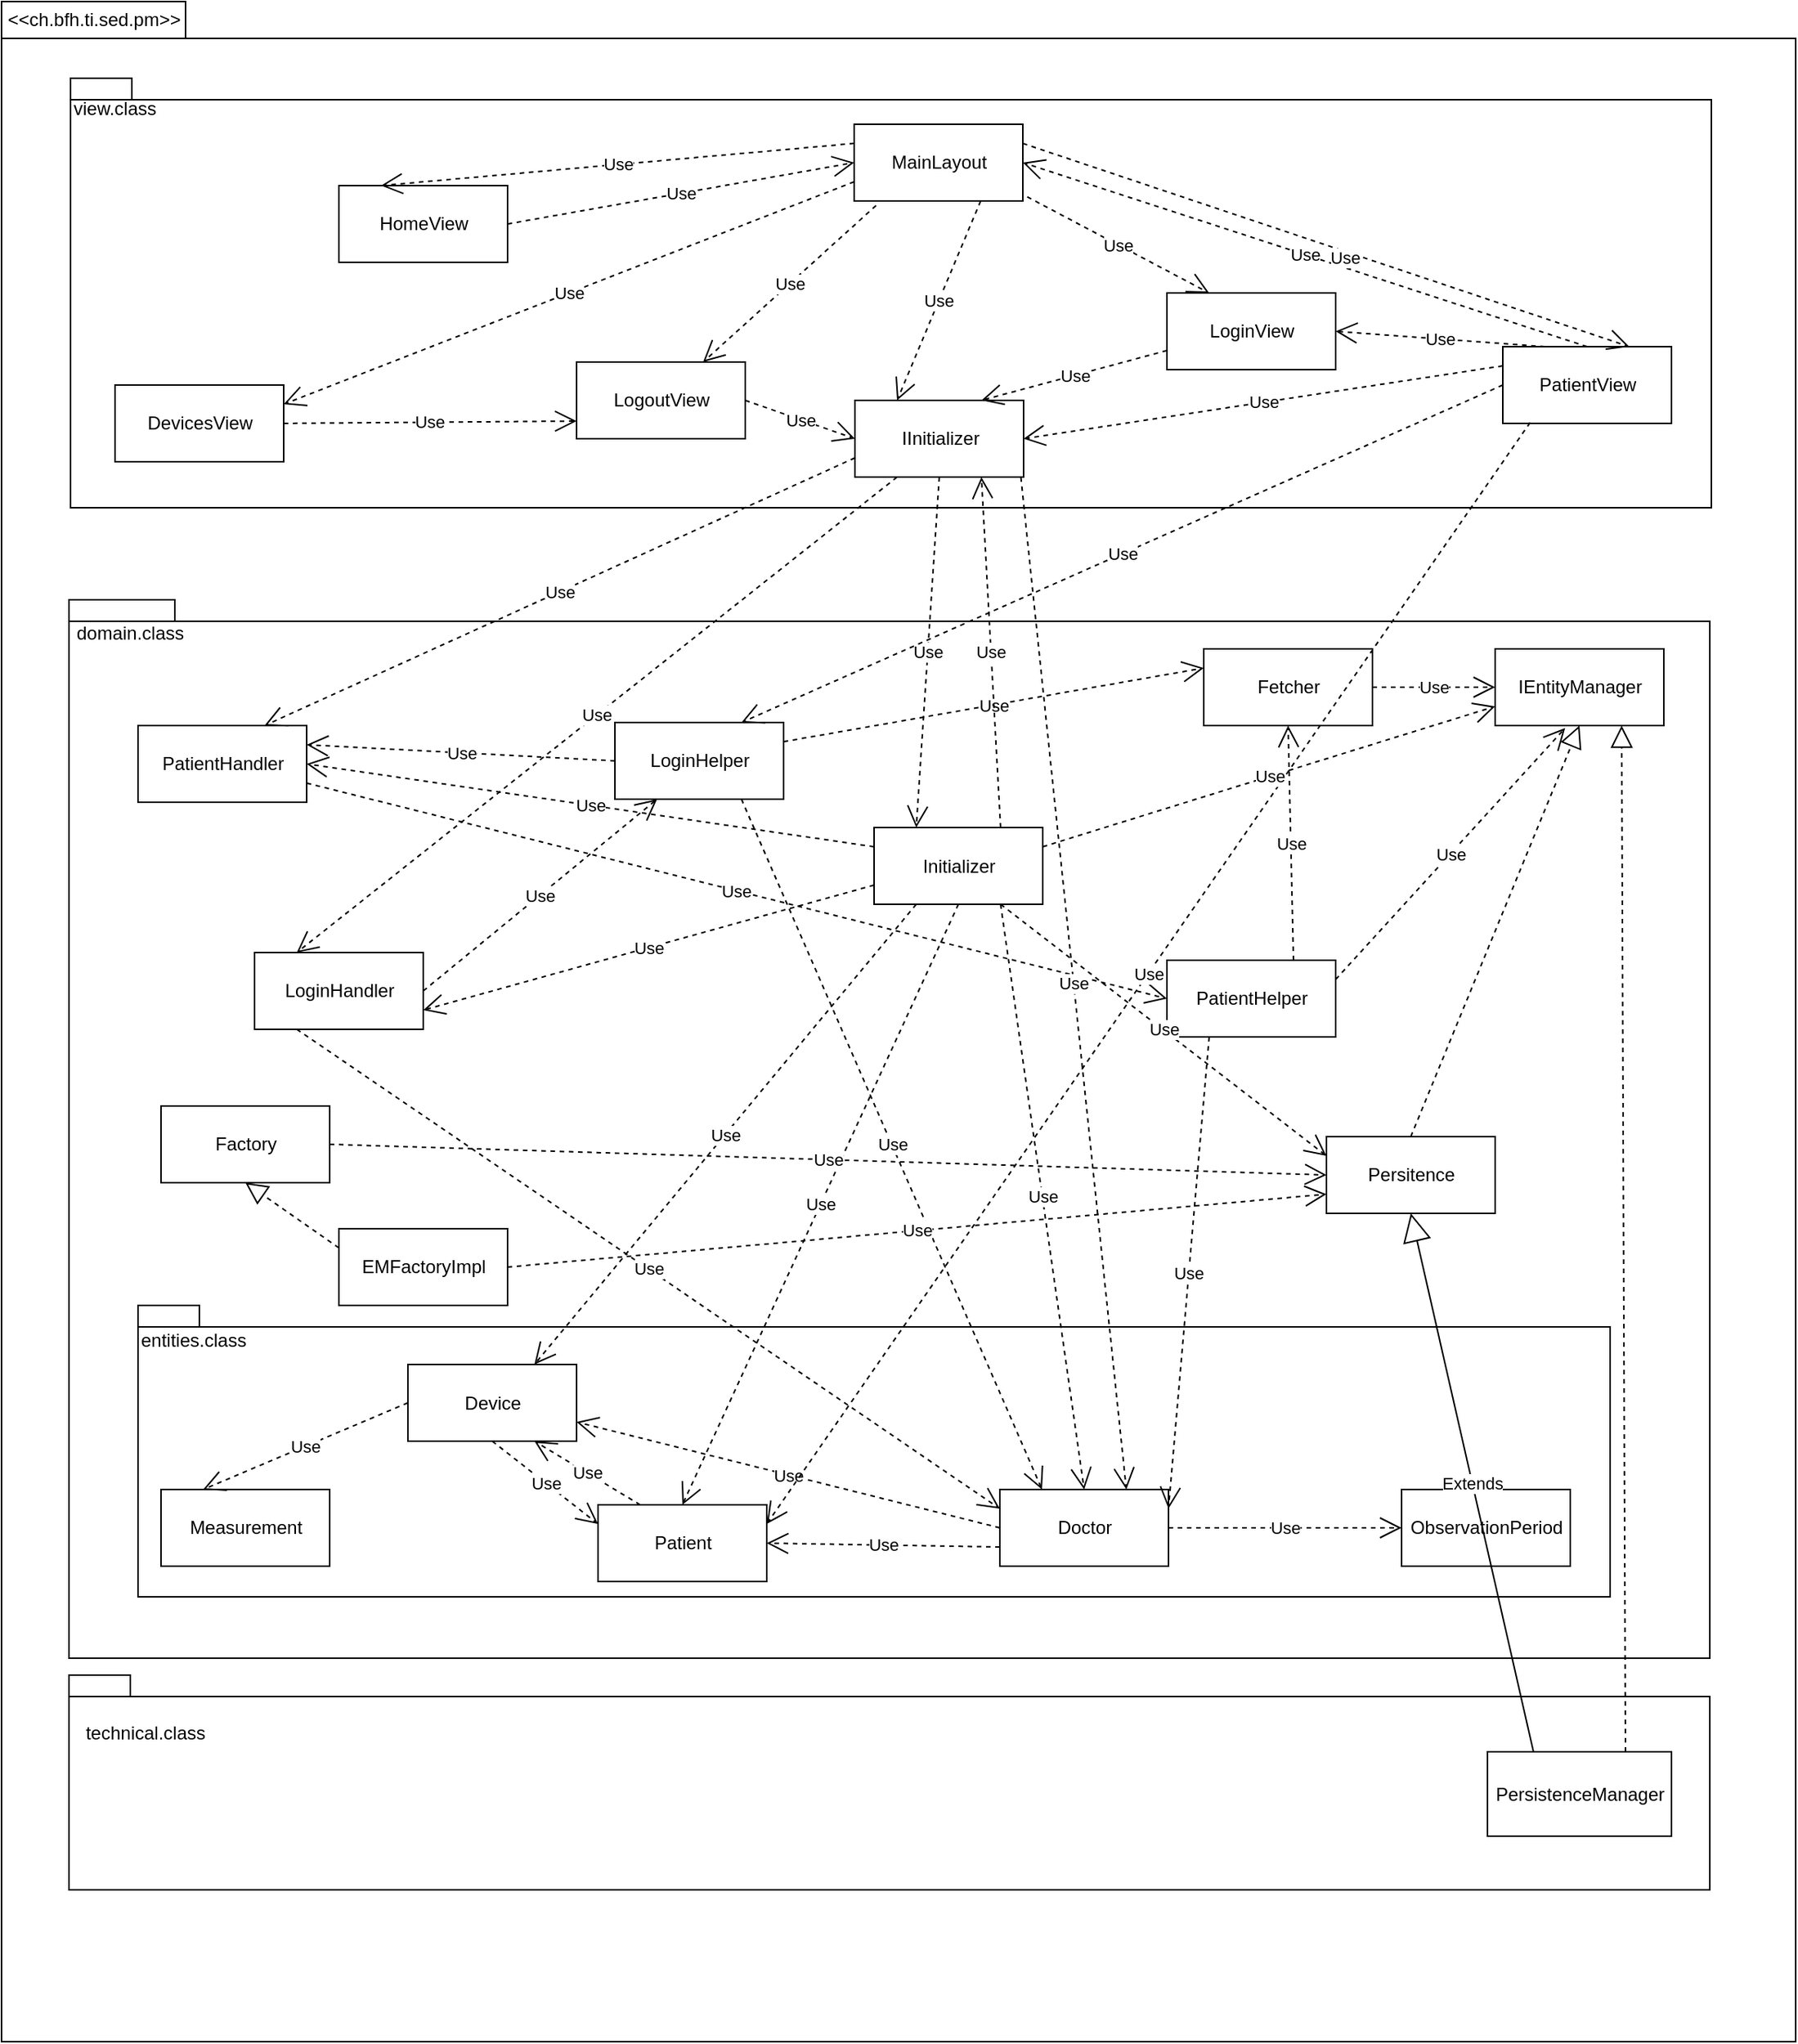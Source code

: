 <mxfile version="12.4.3" type="device" pages="1"><diagram name="Page-1" id="929967ad-93f9-6ef4-fab6-5d389245f69c"><mxGraphModel dx="2011" dy="1039" grid="1" gridSize="10" guides="1" tooltips="1" connect="1" arrows="1" fold="1" page="1" pageScale="1.5" pageWidth="1169" pageHeight="826" background="none" math="0" shadow="0"><root><mxCell id="0" style=";html=1;"/><mxCell id="1" style=";html=1;" parent="0"/><mxCell id="CKn9rcos1ckdmgz3SM7f-7" value="" style="shape=folder;fontStyle=1;spacingTop=10;tabWidth=40;tabHeight=14;tabPosition=left;html=1;" parent="1" vertex="1"><mxGeometry x="320" y="90" width="1170" height="1320" as="geometry"/></mxCell><mxCell id="CKn9rcos1ckdmgz3SM7f-8" value="&amp;lt;&amp;lt;ch.bfh.ti.sed.pm&amp;gt;&amp;gt;" style="html=1;" parent="1" vertex="1"><mxGeometry x="320" y="80" width="120" height="24" as="geometry"/></mxCell><mxCell id="CKn9rcos1ckdmgz3SM7f-10" value="" style="shape=folder;fontStyle=1;spacingTop=10;tabWidth=40;tabHeight=14;tabPosition=left;html=1;" parent="1" vertex="1"><mxGeometry x="365" y="130" width="1070" height="280" as="geometry"/></mxCell><mxCell id="CKn9rcos1ckdmgz3SM7f-11" value="" style="shape=folder;fontStyle=1;spacingTop=10;tabWidth=40;tabHeight=14;tabPosition=left;html=1;" parent="1" vertex="1"><mxGeometry x="364" y="470" width="1070" height="690" as="geometry"/></mxCell><mxCell id="CKn9rcos1ckdmgz3SM7f-12" value="domain.class" style="text;html=1;strokeColor=none;fillColor=none;align=center;verticalAlign=middle;whiteSpace=wrap;rounded=0;" parent="1" vertex="1"><mxGeometry x="384" y="482" width="40" height="20" as="geometry"/></mxCell><mxCell id="CKn9rcos1ckdmgz3SM7f-13" value="view.class" style="text;html=1;strokeColor=none;fillColor=none;align=center;verticalAlign=middle;whiteSpace=wrap;rounded=0;" parent="1" vertex="1"><mxGeometry x="374" y="140" width="40" height="20" as="geometry"/></mxCell><mxCell id="CKn9rcos1ckdmgz3SM7f-14" value="" style="shape=folder;fontStyle=1;spacingTop=10;tabWidth=40;tabHeight=14;tabPosition=left;html=1;" parent="1" vertex="1"><mxGeometry x="364" y="1171" width="1070" height="140" as="geometry"/></mxCell><mxCell id="CKn9rcos1ckdmgz3SM7f-16" value="technical.class" style="text;align=center;fontStyle=0;verticalAlign=middle;spacingLeft=3;spacingRight=3;strokeColor=none;rotatable=0;points=[[0,0.5],[1,0.5]];portConstraint=eastwest;" parent="1" vertex="1"><mxGeometry x="374" y="1195" width="80" height="26" as="geometry"/></mxCell><mxCell id="CKn9rcos1ckdmgz3SM7f-17" value="PersistenceManager" style="html=1;" parent="1" vertex="1"><mxGeometry x="1289" y="1221" width="120" height="55" as="geometry"/></mxCell><mxCell id="CKn9rcos1ckdmgz3SM7f-18" value="DevicesView" style="html=1;" parent="1" vertex="1"><mxGeometry x="394" y="330" width="110" height="50" as="geometry"/></mxCell><mxCell id="CKn9rcos1ckdmgz3SM7f-19" value="IInitializer" style="html=1;" parent="1" vertex="1"><mxGeometry x="876.5" y="340" width="110" height="50" as="geometry"/></mxCell><mxCell id="CKn9rcos1ckdmgz3SM7f-20" value="LoginView" style="html=1;" parent="1" vertex="1"><mxGeometry x="1080" y="270" width="110" height="50" as="geometry"/></mxCell><mxCell id="CKn9rcos1ckdmgz3SM7f-21" value="LogoutView" style="html=1;" parent="1" vertex="1"><mxGeometry x="695" y="315" width="110" height="50" as="geometry"/></mxCell><mxCell id="CKn9rcos1ckdmgz3SM7f-22" value="MainLayout" style="html=1;" parent="1" vertex="1"><mxGeometry x="876" y="160" width="110" height="50" as="geometry"/></mxCell><mxCell id="CKn9rcos1ckdmgz3SM7f-23" value="PatientView" style="html=1;" parent="1" vertex="1"><mxGeometry x="1299" y="305" width="110" height="50" as="geometry"/></mxCell><mxCell id="CKn9rcos1ckdmgz3SM7f-24" value="HomeView" style="html=1;" parent="1" vertex="1"><mxGeometry x="540" y="200" width="110" height="50" as="geometry"/></mxCell><mxCell id="CKn9rcos1ckdmgz3SM7f-29" value="LoginHandler" style="html=1;" parent="1" vertex="1"><mxGeometry x="485" y="700" width="110" height="50" as="geometry"/></mxCell><mxCell id="CKn9rcos1ckdmgz3SM7f-31" value="PatientHandler" style="html=1;" parent="1" vertex="1"><mxGeometry x="409" y="552" width="110" height="50" as="geometry"/></mxCell><mxCell id="CKn9rcos1ckdmgz3SM7f-32" value="PatientHelper" style="html=1;" parent="1" vertex="1"><mxGeometry x="1080" y="705" width="110" height="50" as="geometry"/></mxCell><mxCell id="CKn9rcos1ckdmgz3SM7f-33" value="Fetcher" style="html=1;" parent="1" vertex="1"><mxGeometry x="1104" y="502" width="110" height="50" as="geometry"/></mxCell><mxCell id="CKn9rcos1ckdmgz3SM7f-34" value="IEntityManager" style="html=1;" parent="1" vertex="1"><mxGeometry x="1294" y="502" width="110" height="50" as="geometry"/></mxCell><mxCell id="CKn9rcos1ckdmgz3SM7f-35" value="" style="shape=folder;fontStyle=1;spacingTop=10;tabWidth=40;tabHeight=14;tabPosition=left;html=1;" parent="1" vertex="1"><mxGeometry x="409" y="930" width="960" height="190" as="geometry"/></mxCell><mxCell id="CKn9rcos1ckdmgz3SM7f-36" value="entities.class" style="text;html=1;" parent="1" vertex="1"><mxGeometry x="409" y="938.5" width="100" height="30" as="geometry"/></mxCell><mxCell id="CKn9rcos1ckdmgz3SM7f-37" value="Device" style="html=1;" parent="1" vertex="1"><mxGeometry x="585" y="968.5" width="110" height="50" as="geometry"/></mxCell><mxCell id="CKn9rcos1ckdmgz3SM7f-38" value="Doctor" style="html=1;" parent="1" vertex="1"><mxGeometry x="971" y="1050" width="110" height="50" as="geometry"/></mxCell><mxCell id="CKn9rcos1ckdmgz3SM7f-39" value="Measurement" style="html=1;" parent="1" vertex="1"><mxGeometry x="424" y="1050" width="110" height="50" as="geometry"/></mxCell><mxCell id="CKn9rcos1ckdmgz3SM7f-40" value="Patient" style="html=1;" parent="1" vertex="1"><mxGeometry x="709" y="1060" width="110" height="50" as="geometry"/></mxCell><mxCell id="CKn9rcos1ckdmgz3SM7f-41" value="ObservationPeriod" style="html=1;" parent="1" vertex="1"><mxGeometry x="1233" y="1050" width="110" height="50" as="geometry"/></mxCell><mxCell id="CKn9rcos1ckdmgz3SM7f-45" value="Use" style="endArrow=open;endSize=12;dashed=1;html=1;exitX=0.5;exitY=1;exitDx=0;exitDy=0;entryX=0;entryY=0.25;entryDx=0;entryDy=0;" parent="1" source="CKn9rcos1ckdmgz3SM7f-37" target="CKn9rcos1ckdmgz3SM7f-40" edge="1"><mxGeometry width="160" relative="1" as="geometry"><mxPoint x="439" y="928.5" as="sourcePoint"/><mxPoint x="599" y="928.5" as="targetPoint"/></mxGeometry></mxCell><mxCell id="CKn9rcos1ckdmgz3SM7f-46" value="Use" style="endArrow=open;endSize=12;dashed=1;html=1;exitX=0;exitY=0.5;exitDx=0;exitDy=0;entryX=0.25;entryY=0;entryDx=0;entryDy=0;" parent="1" source="CKn9rcos1ckdmgz3SM7f-37" target="CKn9rcos1ckdmgz3SM7f-39" edge="1"><mxGeometry width="160" relative="1" as="geometry"><mxPoint x="589" y="837.5" as="sourcePoint"/><mxPoint x="460" y="1040" as="targetPoint"/></mxGeometry></mxCell><mxCell id="CKn9rcos1ckdmgz3SM7f-47" value="Use" style="endArrow=open;endSize=12;dashed=1;html=1;exitX=1;exitY=0.5;exitDx=0;exitDy=0;entryX=0;entryY=0.5;entryDx=0;entryDy=0;" parent="1" source="CKn9rcos1ckdmgz3SM7f-38" target="CKn9rcos1ckdmgz3SM7f-41" edge="1"><mxGeometry width="160" relative="1" as="geometry"><mxPoint x="980" y="843.5" as="sourcePoint"/><mxPoint x="1140" y="843.5" as="targetPoint"/></mxGeometry></mxCell><mxCell id="CKn9rcos1ckdmgz3SM7f-48" value="Use" style="endArrow=open;endSize=12;dashed=1;html=1;exitX=0;exitY=0.75;exitDx=0;exitDy=0;entryX=1;entryY=0.5;entryDx=0;entryDy=0;" parent="1" source="CKn9rcos1ckdmgz3SM7f-38" target="CKn9rcos1ckdmgz3SM7f-40" edge="1"><mxGeometry width="160" relative="1" as="geometry"><mxPoint x="755.5" y="930" as="sourcePoint"/><mxPoint x="915.5" y="930" as="targetPoint"/></mxGeometry></mxCell><mxCell id="CKn9rcos1ckdmgz3SM7f-49" value="Use" style="endArrow=open;endSize=12;dashed=1;html=1;entryX=1;entryY=0.75;entryDx=0;entryDy=0;exitX=0;exitY=0.5;exitDx=0;exitDy=0;" parent="1" source="CKn9rcos1ckdmgz3SM7f-38" target="CKn9rcos1ckdmgz3SM7f-37" edge="1"><mxGeometry width="160" relative="1" as="geometry"><mxPoint x="980" y="940" as="sourcePoint"/><mxPoint x="1088" y="839" as="targetPoint"/></mxGeometry></mxCell><mxCell id="CKn9rcos1ckdmgz3SM7f-50" value="Use" style="endArrow=open;endSize=12;dashed=1;html=1;exitX=0.25;exitY=0;exitDx=0;exitDy=0;entryX=0.75;entryY=1;entryDx=0;entryDy=0;" parent="1" source="CKn9rcos1ckdmgz3SM7f-40" target="CKn9rcos1ckdmgz3SM7f-37" edge="1"><mxGeometry width="160" relative="1" as="geometry"><mxPoint x="439" y="928.5" as="sourcePoint"/><mxPoint x="599" y="928.5" as="targetPoint"/></mxGeometry></mxCell><mxCell id="CKn9rcos1ckdmgz3SM7f-51" value="Use" style="endArrow=open;endSize=12;dashed=1;html=1;exitX=1;exitY=0.75;exitDx=0;exitDy=0;entryX=0;entryY=0.5;entryDx=0;entryDy=0;" parent="1" source="CKn9rcos1ckdmgz3SM7f-31" target="CKn9rcos1ckdmgz3SM7f-32" edge="1"><mxGeometry width="160" relative="1" as="geometry"><mxPoint x="889" y="580" as="sourcePoint"/><mxPoint x="1049" y="580" as="targetPoint"/></mxGeometry></mxCell><mxCell id="CKn9rcos1ckdmgz3SM7f-52" value="Use" style="endArrow=open;endSize=12;dashed=1;html=1;exitX=0.75;exitY=1;exitDx=0;exitDy=0;entryX=0.25;entryY=0;entryDx=0;entryDy=0;" parent="1" source="CKn9rcos1ckdmgz3SM7f-30" target="CKn9rcos1ckdmgz3SM7f-38" edge="1"><mxGeometry width="160" relative="1" as="geometry"><mxPoint x="739" y="552" as="sourcePoint"/><mxPoint x="899" y="552" as="targetPoint"/></mxGeometry></mxCell><mxCell id="CKn9rcos1ckdmgz3SM7f-53" value="Use" style="endArrow=open;endSize=12;dashed=1;html=1;exitX=1;exitY=0.25;exitDx=0;exitDy=0;entryX=0;entryY=0.25;entryDx=0;entryDy=0;" parent="1" source="CKn9rcos1ckdmgz3SM7f-30" target="CKn9rcos1ckdmgz3SM7f-33" edge="1"><mxGeometry width="160" relative="1" as="geometry"><mxPoint x="745" y="540.5" as="sourcePoint"/><mxPoint x="905" y="540.5" as="targetPoint"/></mxGeometry></mxCell><mxCell id="CKn9rcos1ckdmgz3SM7f-54" value="Use" style="endArrow=open;endSize=12;dashed=1;html=1;exitX=0.25;exitY=1;exitDx=0;exitDy=0;entryX=0;entryY=0.25;entryDx=0;entryDy=0;" parent="1" source="CKn9rcos1ckdmgz3SM7f-29" target="CKn9rcos1ckdmgz3SM7f-38" edge="1"><mxGeometry width="160" relative="1" as="geometry"><mxPoint x="449" y="619.5" as="sourcePoint"/><mxPoint x="609" y="619.5" as="targetPoint"/></mxGeometry></mxCell><mxCell id="CKn9rcos1ckdmgz3SM7f-55" value="Use" style="endArrow=open;endSize=12;dashed=1;html=1;exitX=1;exitY=0.5;exitDx=0;exitDy=0;entryX=0.25;entryY=1;entryDx=0;entryDy=0;" parent="1" source="CKn9rcos1ckdmgz3SM7f-29" target="CKn9rcos1ckdmgz3SM7f-30" edge="1"><mxGeometry width="160" relative="1" as="geometry"><mxPoint x="502" y="520" as="sourcePoint"/><mxPoint x="570" y="566" as="targetPoint"/></mxGeometry></mxCell><mxCell id="CKn9rcos1ckdmgz3SM7f-56" value="Use" style="endArrow=open;endSize=12;dashed=1;html=1;exitX=1;exitY=0.5;exitDx=0;exitDy=0;entryX=0;entryY=0.5;entryDx=0;entryDy=0;" parent="1" source="CKn9rcos1ckdmgz3SM7f-33" target="CKn9rcos1ckdmgz3SM7f-34" edge="1"><mxGeometry width="160" relative="1" as="geometry"><mxPoint x="1164" y="510" as="sourcePoint"/><mxPoint x="1324" y="510" as="targetPoint"/></mxGeometry></mxCell><mxCell id="CKn9rcos1ckdmgz3SM7f-57" value="Use" style="endArrow=open;endSize=12;dashed=1;html=1;entryX=1;entryY=0.25;entryDx=0;entryDy=0;exitX=0.162;exitY=0.989;exitDx=0;exitDy=0;exitPerimeter=0;" parent="1" source="CKn9rcos1ckdmgz3SM7f-23" target="CKn9rcos1ckdmgz3SM7f-40" edge="1"><mxGeometry width="160" relative="1" as="geometry"><mxPoint x="1129" y="380" as="sourcePoint"/><mxPoint x="1289" y="380" as="targetPoint"/></mxGeometry></mxCell><mxCell id="CKn9rcos1ckdmgz3SM7f-58" value="Use" style="endArrow=open;endSize=12;dashed=1;html=1;exitX=1;exitY=0.25;exitDx=0;exitDy=0;entryX=0.415;entryY=1.033;entryDx=0;entryDy=0;entryPerimeter=0;" parent="1" source="CKn9rcos1ckdmgz3SM7f-32" target="CKn9rcos1ckdmgz3SM7f-34" edge="1"><mxGeometry width="160" relative="1" as="geometry"><mxPoint x="1104" y="614" as="sourcePoint"/><mxPoint x="1264" y="614" as="targetPoint"/></mxGeometry></mxCell><mxCell id="CKn9rcos1ckdmgz3SM7f-59" value="Use" style="endArrow=open;endSize=12;dashed=1;html=1;exitX=0.75;exitY=0;exitDx=0;exitDy=0;entryX=0.5;entryY=1;entryDx=0;entryDy=0;" parent="1" source="CKn9rcos1ckdmgz3SM7f-32" target="CKn9rcos1ckdmgz3SM7f-33" edge="1"><mxGeometry width="160" relative="1" as="geometry"><mxPoint x="905" y="540.5" as="sourcePoint"/><mxPoint x="1065" y="540.5" as="targetPoint"/></mxGeometry></mxCell><mxCell id="CKn9rcos1ckdmgz3SM7f-60" value="Use" style="endArrow=open;endSize=12;dashed=1;html=1;exitX=0.25;exitY=1;exitDx=0;exitDy=0;entryX=1;entryY=0.25;entryDx=0;entryDy=0;" parent="1" source="CKn9rcos1ckdmgz3SM7f-32" target="CKn9rcos1ckdmgz3SM7f-38" edge="1"><mxGeometry width="160" relative="1" as="geometry"><mxPoint x="1079" y="618.5" as="sourcePoint"/><mxPoint x="1239" y="618.5" as="targetPoint"/></mxGeometry></mxCell><mxCell id="CKn9rcos1ckdmgz3SM7f-62" value="Use" style="endArrow=open;endSize=12;dashed=1;html=1;exitX=0;exitY=0.5;exitDx=0;exitDy=0;entryX=1;entryY=0.25;entryDx=0;entryDy=0;" parent="1" source="CKn9rcos1ckdmgz3SM7f-30" target="CKn9rcos1ckdmgz3SM7f-31" edge="1"><mxGeometry width="160" relative="1" as="geometry"><mxPoint x="1039" y="400" as="sourcePoint"/><mxPoint x="1199" y="400" as="targetPoint"/></mxGeometry></mxCell><mxCell id="CKn9rcos1ckdmgz3SM7f-63" value="Use" style="endArrow=open;endSize=12;dashed=1;html=1;exitX=0.25;exitY=0;exitDx=0;exitDy=0;entryX=1;entryY=0.5;entryDx=0;entryDy=0;" parent="1" source="CKn9rcos1ckdmgz3SM7f-23" target="CKn9rcos1ckdmgz3SM7f-20" edge="1"><mxGeometry width="160" relative="1" as="geometry"><mxPoint x="1219" y="110" as="sourcePoint"/><mxPoint x="1379" y="110" as="targetPoint"/></mxGeometry></mxCell><mxCell id="CKn9rcos1ckdmgz3SM7f-64" value="Use" style="endArrow=open;endSize=12;dashed=1;html=1;exitX=0.5;exitY=0;exitDx=0;exitDy=0;entryX=1;entryY=0.5;entryDx=0;entryDy=0;" parent="1" source="CKn9rcos1ckdmgz3SM7f-23" target="CKn9rcos1ckdmgz3SM7f-22" edge="1"><mxGeometry width="160" relative="1" as="geometry"><mxPoint x="1159" y="130" as="sourcePoint"/><mxPoint x="1319" y="130" as="targetPoint"/></mxGeometry></mxCell><mxCell id="CKn9rcos1ckdmgz3SM7f-65" value="Use" style="endArrow=open;endSize=12;dashed=1;html=1;exitX=0;exitY=0.25;exitDx=0;exitDy=0;entryX=1;entryY=0.5;entryDx=0;entryDy=0;" parent="1" source="CKn9rcos1ckdmgz3SM7f-23" target="CKn9rcos1ckdmgz3SM7f-19" edge="1"><mxGeometry width="160" relative="1" as="geometry"><mxPoint x="1230" y="40" as="sourcePoint"/><mxPoint x="1390" y="40" as="targetPoint"/></mxGeometry></mxCell><mxCell id="CKn9rcos1ckdmgz3SM7f-66" value="Use" style="endArrow=open;endSize=12;dashed=1;html=1;exitX=1;exitY=0.25;exitDx=0;exitDy=0;entryX=0.75;entryY=0;entryDx=0;entryDy=0;" parent="1" source="CKn9rcos1ckdmgz3SM7f-22" target="CKn9rcos1ckdmgz3SM7f-23" edge="1"><mxGeometry x="0.062" y="-4" width="160" relative="1" as="geometry"><mxPoint x="670" y="285" as="sourcePoint"/><mxPoint x="830" y="285" as="targetPoint"/><mxPoint x="1" as="offset"/></mxGeometry></mxCell><mxCell id="CKn9rcos1ckdmgz3SM7f-67" value="Use" style="endArrow=open;endSize=12;dashed=1;html=1;exitX=0.75;exitY=1;exitDx=0;exitDy=0;entryX=0.25;entryY=0;entryDx=0;entryDy=0;" parent="1" source="CKn9rcos1ckdmgz3SM7f-22" target="CKn9rcos1ckdmgz3SM7f-19" edge="1"><mxGeometry width="160" relative="1" as="geometry"><mxPoint x="1049" y="150" as="sourcePoint"/><mxPoint x="1209" y="150" as="targetPoint"/></mxGeometry></mxCell><mxCell id="CKn9rcos1ckdmgz3SM7f-68" value="Use" style="endArrow=open;endSize=12;dashed=1;html=1;exitX=0;exitY=0.75;exitDx=0;exitDy=0;entryX=1;entryY=0.25;entryDx=0;entryDy=0;" parent="1" source="CKn9rcos1ckdmgz3SM7f-22" target="CKn9rcos1ckdmgz3SM7f-18" edge="1"><mxGeometry width="160" relative="1" as="geometry"><mxPoint x="1059" y="160" as="sourcePoint"/><mxPoint x="1219" y="160" as="targetPoint"/></mxGeometry></mxCell><mxCell id="CKn9rcos1ckdmgz3SM7f-69" value="Use" style="endArrow=open;endSize=12;dashed=1;html=1;exitX=0;exitY=0.25;exitDx=0;exitDy=0;entryX=0.25;entryY=0;entryDx=0;entryDy=0;" parent="1" source="CKn9rcos1ckdmgz3SM7f-22" target="CKn9rcos1ckdmgz3SM7f-24" edge="1"><mxGeometry width="160" relative="1" as="geometry"><mxPoint x="1024" y="140" as="sourcePoint"/><mxPoint x="1184" y="140" as="targetPoint"/></mxGeometry></mxCell><mxCell id="CKn9rcos1ckdmgz3SM7f-70" value="Use" style="endArrow=open;endSize=12;dashed=1;html=1;exitX=1.026;exitY=0.946;exitDx=0;exitDy=0;entryX=0.25;entryY=0;entryDx=0;entryDy=0;exitPerimeter=0;" parent="1" source="CKn9rcos1ckdmgz3SM7f-22" target="CKn9rcos1ckdmgz3SM7f-20" edge="1"><mxGeometry width="160" relative="1" as="geometry"><mxPoint x="1027" y="187" as="sourcePoint"/><mxPoint x="1187" y="187" as="targetPoint"/></mxGeometry></mxCell><mxCell id="CKn9rcos1ckdmgz3SM7f-71" value="Use" style="endArrow=open;endSize=12;dashed=1;html=1;exitX=0.13;exitY=1.06;exitDx=0;exitDy=0;entryX=0.75;entryY=0;entryDx=0;entryDy=0;exitPerimeter=0;" parent="1" source="CKn9rcos1ckdmgz3SM7f-22" target="CKn9rcos1ckdmgz3SM7f-21" edge="1"><mxGeometry width="160" relative="1" as="geometry"><mxPoint x="1090" y="187" as="sourcePoint"/><mxPoint x="1250" y="187" as="targetPoint"/></mxGeometry></mxCell><mxCell id="CKn9rcos1ckdmgz3SM7f-72" value="Use" style="endArrow=open;endSize=12;dashed=1;html=1;exitX=0;exitY=0.75;exitDx=0;exitDy=0;entryX=0.75;entryY=0;entryDx=0;entryDy=0;" parent="1" source="CKn9rcos1ckdmgz3SM7f-20" target="CKn9rcos1ckdmgz3SM7f-19" edge="1"><mxGeometry width="160" relative="1" as="geometry"><mxPoint x="955" y="250" as="sourcePoint"/><mxPoint x="1115" y="250" as="targetPoint"/></mxGeometry></mxCell><mxCell id="CKn9rcos1ckdmgz3SM7f-73" value="Use" style="endArrow=open;endSize=12;dashed=1;html=1;exitX=1;exitY=0.5;exitDx=0;exitDy=0;entryX=0;entryY=0.5;entryDx=0;entryDy=0;" parent="1" source="CKn9rcos1ckdmgz3SM7f-21" target="CKn9rcos1ckdmgz3SM7f-19" edge="1"><mxGeometry width="160" relative="1" as="geometry"><mxPoint x="829" y="304.5" as="sourcePoint"/><mxPoint x="989" y="304.5" as="targetPoint"/></mxGeometry></mxCell><mxCell id="CKn9rcos1ckdmgz3SM7f-74" value="Use" style="endArrow=open;endSize=12;dashed=1;html=1;exitX=1;exitY=0.5;exitDx=0;exitDy=0;entryX=0;entryY=0.5;entryDx=0;entryDy=0;" parent="1" source="CKn9rcos1ckdmgz3SM7f-24" target="CKn9rcos1ckdmgz3SM7f-22" edge="1"><mxGeometry width="160" relative="1" as="geometry"><mxPoint x="670" y="210" as="sourcePoint"/><mxPoint x="830" y="210" as="targetPoint"/></mxGeometry></mxCell><mxCell id="CKn9rcos1ckdmgz3SM7f-75" value="Use" style="endArrow=open;endSize=12;dashed=1;html=1;exitX=1;exitY=0.5;exitDx=0;exitDy=0;" parent="1" source="CKn9rcos1ckdmgz3SM7f-18" edge="1"><mxGeometry width="160" relative="1" as="geometry"><mxPoint x="535" y="353.5" as="sourcePoint"/><mxPoint x="695" y="353.5" as="targetPoint"/></mxGeometry></mxCell><mxCell id="CKn9rcos1ckdmgz3SM7f-82" value="Initializer" style="html=1;" parent="1" vertex="1"><mxGeometry x="889" y="618.5" width="110" height="50" as="geometry"/></mxCell><mxCell id="CKn9rcos1ckdmgz3SM7f-83" value="Use" style="endArrow=open;endSize=12;dashed=1;html=1;exitX=0.75;exitY=0;exitDx=0;exitDy=0;entryX=0.75;entryY=1;entryDx=0;entryDy=0;" parent="1" source="CKn9rcos1ckdmgz3SM7f-82" target="CKn9rcos1ckdmgz3SM7f-19" edge="1"><mxGeometry width="160" relative="1" as="geometry"><mxPoint x="999" y="969.5" as="sourcePoint"/><mxPoint x="1159" y="969.5" as="targetPoint"/></mxGeometry></mxCell><mxCell id="CKn9rcos1ckdmgz3SM7f-84" value="Use" style="endArrow=open;endSize=12;dashed=1;html=1;exitX=0.25;exitY=1;exitDx=0;exitDy=0;entryX=0.75;entryY=0;entryDx=0;entryDy=0;" parent="1" source="CKn9rcos1ckdmgz3SM7f-82" target="CKn9rcos1ckdmgz3SM7f-37" edge="1"><mxGeometry width="160" relative="1" as="geometry"><mxPoint x="725.5" y="969.5" as="sourcePoint"/><mxPoint x="590" y="740" as="targetPoint"/></mxGeometry></mxCell><mxCell id="CKn9rcos1ckdmgz3SM7f-85" value="Use" style="endArrow=open;endSize=12;dashed=1;html=1;entryX=1;entryY=0.75;entryDx=0;entryDy=0;exitX=0;exitY=0.75;exitDx=0;exitDy=0;" parent="1" source="CKn9rcos1ckdmgz3SM7f-82" target="CKn9rcos1ckdmgz3SM7f-29" edge="1"><mxGeometry width="160" relative="1" as="geometry"><mxPoint x="770" y="1010" as="sourcePoint"/><mxPoint x="677" y="1010" as="targetPoint"/></mxGeometry></mxCell><mxCell id="CKn9rcos1ckdmgz3SM7f-86" value="Use" style="endArrow=open;endSize=12;dashed=1;html=1;exitX=0;exitY=0.25;exitDx=0;exitDy=0;entryX=1;entryY=0.5;entryDx=0;entryDy=0;" parent="1" source="CKn9rcos1ckdmgz3SM7f-82" target="CKn9rcos1ckdmgz3SM7f-31" edge="1"><mxGeometry width="160" relative="1" as="geometry"><mxPoint x="577" y="1010" as="sourcePoint"/><mxPoint x="560" y="577" as="targetPoint"/></mxGeometry></mxCell><mxCell id="CKn9rcos1ckdmgz3SM7f-87" value="Use" style="endArrow=open;endSize=12;dashed=1;html=1;exitX=1;exitY=0.25;exitDx=0;exitDy=0;entryX=0;entryY=0.75;entryDx=0;entryDy=0;" parent="1" source="CKn9rcos1ckdmgz3SM7f-82" target="CKn9rcos1ckdmgz3SM7f-34" edge="1"><mxGeometry width="160" relative="1" as="geometry"><mxPoint x="547" y="994.5" as="sourcePoint"/><mxPoint x="707" y="994.5" as="targetPoint"/></mxGeometry></mxCell><mxCell id="CKn9rcos1ckdmgz3SM7f-89" value="Use" style="endArrow=open;endSize=12;dashed=1;html=1;exitX=0.5;exitY=1;exitDx=0;exitDy=0;entryX=0.5;entryY=0;entryDx=0;entryDy=0;" parent="1" source="CKn9rcos1ckdmgz3SM7f-82" target="CKn9rcos1ckdmgz3SM7f-40" edge="1"><mxGeometry width="160" relative="1" as="geometry"><mxPoint x="779" y="960" as="sourcePoint"/><mxPoint x="939" y="960" as="targetPoint"/></mxGeometry></mxCell><mxCell id="CKn9rcos1ckdmgz3SM7f-90" value="Use" style="endArrow=open;endSize=12;dashed=1;html=1;entryX=0.5;entryY=0;entryDx=0;entryDy=0;exitX=0.75;exitY=1;exitDx=0;exitDy=0;" parent="1" source="CKn9rcos1ckdmgz3SM7f-82" target="CKn9rcos1ckdmgz3SM7f-38" edge="1"><mxGeometry width="160" relative="1" as="geometry"><mxPoint x="950" y="970" as="sourcePoint"/><mxPoint x="965" y="969.5" as="targetPoint"/></mxGeometry></mxCell><mxCell id="CKn9rcos1ckdmgz3SM7f-91" value="Use" style="endArrow=open;endSize=12;dashed=1;html=1;exitX=0.25;exitY=1;exitDx=0;exitDy=0;entryX=0.25;entryY=0;entryDx=0;entryDy=0;" parent="1" source="CKn9rcos1ckdmgz3SM7f-19" target="CKn9rcos1ckdmgz3SM7f-29" edge="1"><mxGeometry width="160" relative="1" as="geometry"><mxPoint x="695" y="389.5" as="sourcePoint"/><mxPoint x="855" y="389.5" as="targetPoint"/></mxGeometry></mxCell><mxCell id="CKn9rcos1ckdmgz3SM7f-92" value="Use" style="endArrow=open;endSize=12;dashed=1;html=1;exitX=0;exitY=0.75;exitDx=0;exitDy=0;entryX=0.75;entryY=0;entryDx=0;entryDy=0;" parent="1" source="CKn9rcos1ckdmgz3SM7f-19" target="CKn9rcos1ckdmgz3SM7f-31" edge="1"><mxGeometry width="160" relative="1" as="geometry"><mxPoint x="630" y="450" as="sourcePoint"/><mxPoint x="790" y="450" as="targetPoint"/></mxGeometry></mxCell><mxCell id="CKn9rcos1ckdmgz3SM7f-93" value="Use" style="endArrow=open;endSize=12;dashed=1;html=1;exitX=0.984;exitY=1.003;exitDx=0;exitDy=0;entryX=0.75;entryY=0;entryDx=0;entryDy=0;exitPerimeter=0;" parent="1" source="CKn9rcos1ckdmgz3SM7f-19" target="CKn9rcos1ckdmgz3SM7f-38" edge="1"><mxGeometry width="160" relative="1" as="geometry"><mxPoint x="765" y="290" as="sourcePoint"/><mxPoint x="925" y="290" as="targetPoint"/></mxGeometry></mxCell><mxCell id="CKn9rcos1ckdmgz3SM7f-94" value="Use" style="endArrow=open;endSize=12;dashed=1;html=1;exitX=0.5;exitY=1;exitDx=0;exitDy=0;entryX=0.25;entryY=0;entryDx=0;entryDy=0;" parent="1" source="CKn9rcos1ckdmgz3SM7f-19" target="CKn9rcos1ckdmgz3SM7f-82" edge="1"><mxGeometry width="160" relative="1" as="geometry"><mxPoint x="742.5" y="460" as="sourcePoint"/><mxPoint x="902.5" y="460" as="targetPoint"/></mxGeometry></mxCell><mxCell id="8Id33dUgcHQz_H21LbIK-2" value="" style="endArrow=block;dashed=1;endFill=0;endSize=12;html=1;exitX=0.75;exitY=0;exitDx=0;exitDy=0;entryX=0.75;entryY=1;entryDx=0;entryDy=0;" parent="1" source="CKn9rcos1ckdmgz3SM7f-17" target="CKn9rcos1ckdmgz3SM7f-34" edge="1"><mxGeometry width="160" relative="1" as="geometry"><mxPoint x="1450" y="959" as="sourcePoint"/><mxPoint x="1379" y="560" as="targetPoint"/></mxGeometry></mxCell><mxCell id="CKn9rcos1ckdmgz3SM7f-30" value="LoginHelper" style="html=1;" parent="1" vertex="1"><mxGeometry x="720" y="550" width="110" height="50" as="geometry"/></mxCell><mxCell id="8Id33dUgcHQz_H21LbIK-3" value="Use" style="endArrow=open;endSize=12;dashed=1;html=1;exitX=0;exitY=0.5;exitDx=0;exitDy=0;entryX=0.75;entryY=0;entryDx=0;entryDy=0;" parent="1" source="CKn9rcos1ckdmgz3SM7f-23" target="CKn9rcos1ckdmgz3SM7f-30" edge="1"><mxGeometry width="160" relative="1" as="geometry"><mxPoint x="1299" y="330" as="sourcePoint"/><mxPoint x="534" y="662.5" as="targetPoint"/></mxGeometry></mxCell><mxCell id="sbyhPRdob5NmfnVU0NI3-2" value="Factory" style="html=1;" vertex="1" parent="1"><mxGeometry x="424" y="800" width="110" height="50" as="geometry"/></mxCell><mxCell id="sbyhPRdob5NmfnVU0NI3-3" value="Persitence" style="html=1;" vertex="1" parent="1"><mxGeometry x="1184" y="820" width="110" height="50" as="geometry"/></mxCell><mxCell id="sbyhPRdob5NmfnVU0NI3-4" value="EMFactoryImpl" style="html=1;" vertex="1" parent="1"><mxGeometry x="540" y="880" width="110" height="50" as="geometry"/></mxCell><mxCell id="sbyhPRdob5NmfnVU0NI3-5" value="Extends" style="endArrow=block;endSize=16;endFill=0;html=1;exitX=0.25;exitY=0;exitDx=0;exitDy=0;entryX=0.5;entryY=1;entryDx=0;entryDy=0;" edge="1" parent="1" source="CKn9rcos1ckdmgz3SM7f-17" target="sbyhPRdob5NmfnVU0NI3-3"><mxGeometry width="160" relative="1" as="geometry"><mxPoint x="580" y="1370" as="sourcePoint"/><mxPoint x="740" y="1370" as="targetPoint"/></mxGeometry></mxCell><mxCell id="sbyhPRdob5NmfnVU0NI3-6" value="Use" style="endArrow=open;endSize=12;dashed=1;html=1;exitX=1;exitY=0.5;exitDx=0;exitDy=0;entryX=0;entryY=0.5;entryDx=0;entryDy=0;" edge="1" parent="1" source="sbyhPRdob5NmfnVU0NI3-2" target="sbyhPRdob5NmfnVU0NI3-3"><mxGeometry width="160" relative="1" as="geometry"><mxPoint x="940" y="1100" as="sourcePoint"/><mxPoint x="760" y="1491.5" as="targetPoint"/></mxGeometry></mxCell><mxCell id="sbyhPRdob5NmfnVU0NI3-7" value="" style="endArrow=block;dashed=1;endFill=0;endSize=12;html=1;exitX=0.5;exitY=0;exitDx=0;exitDy=0;entryX=0.5;entryY=1;entryDx=0;entryDy=0;" edge="1" parent="1" source="sbyhPRdob5NmfnVU0NI3-3" target="CKn9rcos1ckdmgz3SM7f-34"><mxGeometry width="160" relative="1" as="geometry"><mxPoint x="1389" y="1231" as="sourcePoint"/><mxPoint x="1386.5" y="562.0" as="targetPoint"/></mxGeometry></mxCell><mxCell id="sbyhPRdob5NmfnVU0NI3-8" value="" style="endArrow=block;dashed=1;endFill=0;endSize=12;html=1;exitX=0;exitY=0.25;exitDx=0;exitDy=0;entryX=0.5;entryY=1;entryDx=0;entryDy=0;" edge="1" parent="1" source="sbyhPRdob5NmfnVU0NI3-4" target="sbyhPRdob5NmfnVU0NI3-2"><mxGeometry width="160" relative="1" as="geometry"><mxPoint x="1389" y="1231" as="sourcePoint"/><mxPoint x="1386.5" y="562.0" as="targetPoint"/></mxGeometry></mxCell><mxCell id="sbyhPRdob5NmfnVU0NI3-9" value="Use" style="endArrow=open;endSize=12;dashed=1;html=1;exitX=1;exitY=0.5;exitDx=0;exitDy=0;entryX=0;entryY=0.75;entryDx=0;entryDy=0;" edge="1" parent="1" source="sbyhPRdob5NmfnVU0NI3-4" target="sbyhPRdob5NmfnVU0NI3-3"><mxGeometry width="160" relative="1" as="geometry"><mxPoint x="544" y="835" as="sourcePoint"/><mxPoint x="1194" y="855" as="targetPoint"/></mxGeometry></mxCell><mxCell id="sbyhPRdob5NmfnVU0NI3-10" value="Use" style="endArrow=open;endSize=12;dashed=1;html=1;exitX=0.75;exitY=1;exitDx=0;exitDy=0;entryX=0;entryY=0.25;entryDx=0;entryDy=0;" edge="1" parent="1" source="CKn9rcos1ckdmgz3SM7f-82" target="sbyhPRdob5NmfnVU0NI3-3"><mxGeometry width="160" relative="1" as="geometry"><mxPoint x="954" y="678.5" as="sourcePoint"/><mxPoint x="774" y="1070" as="targetPoint"/></mxGeometry></mxCell></root></mxGraphModel></diagram></mxfile>